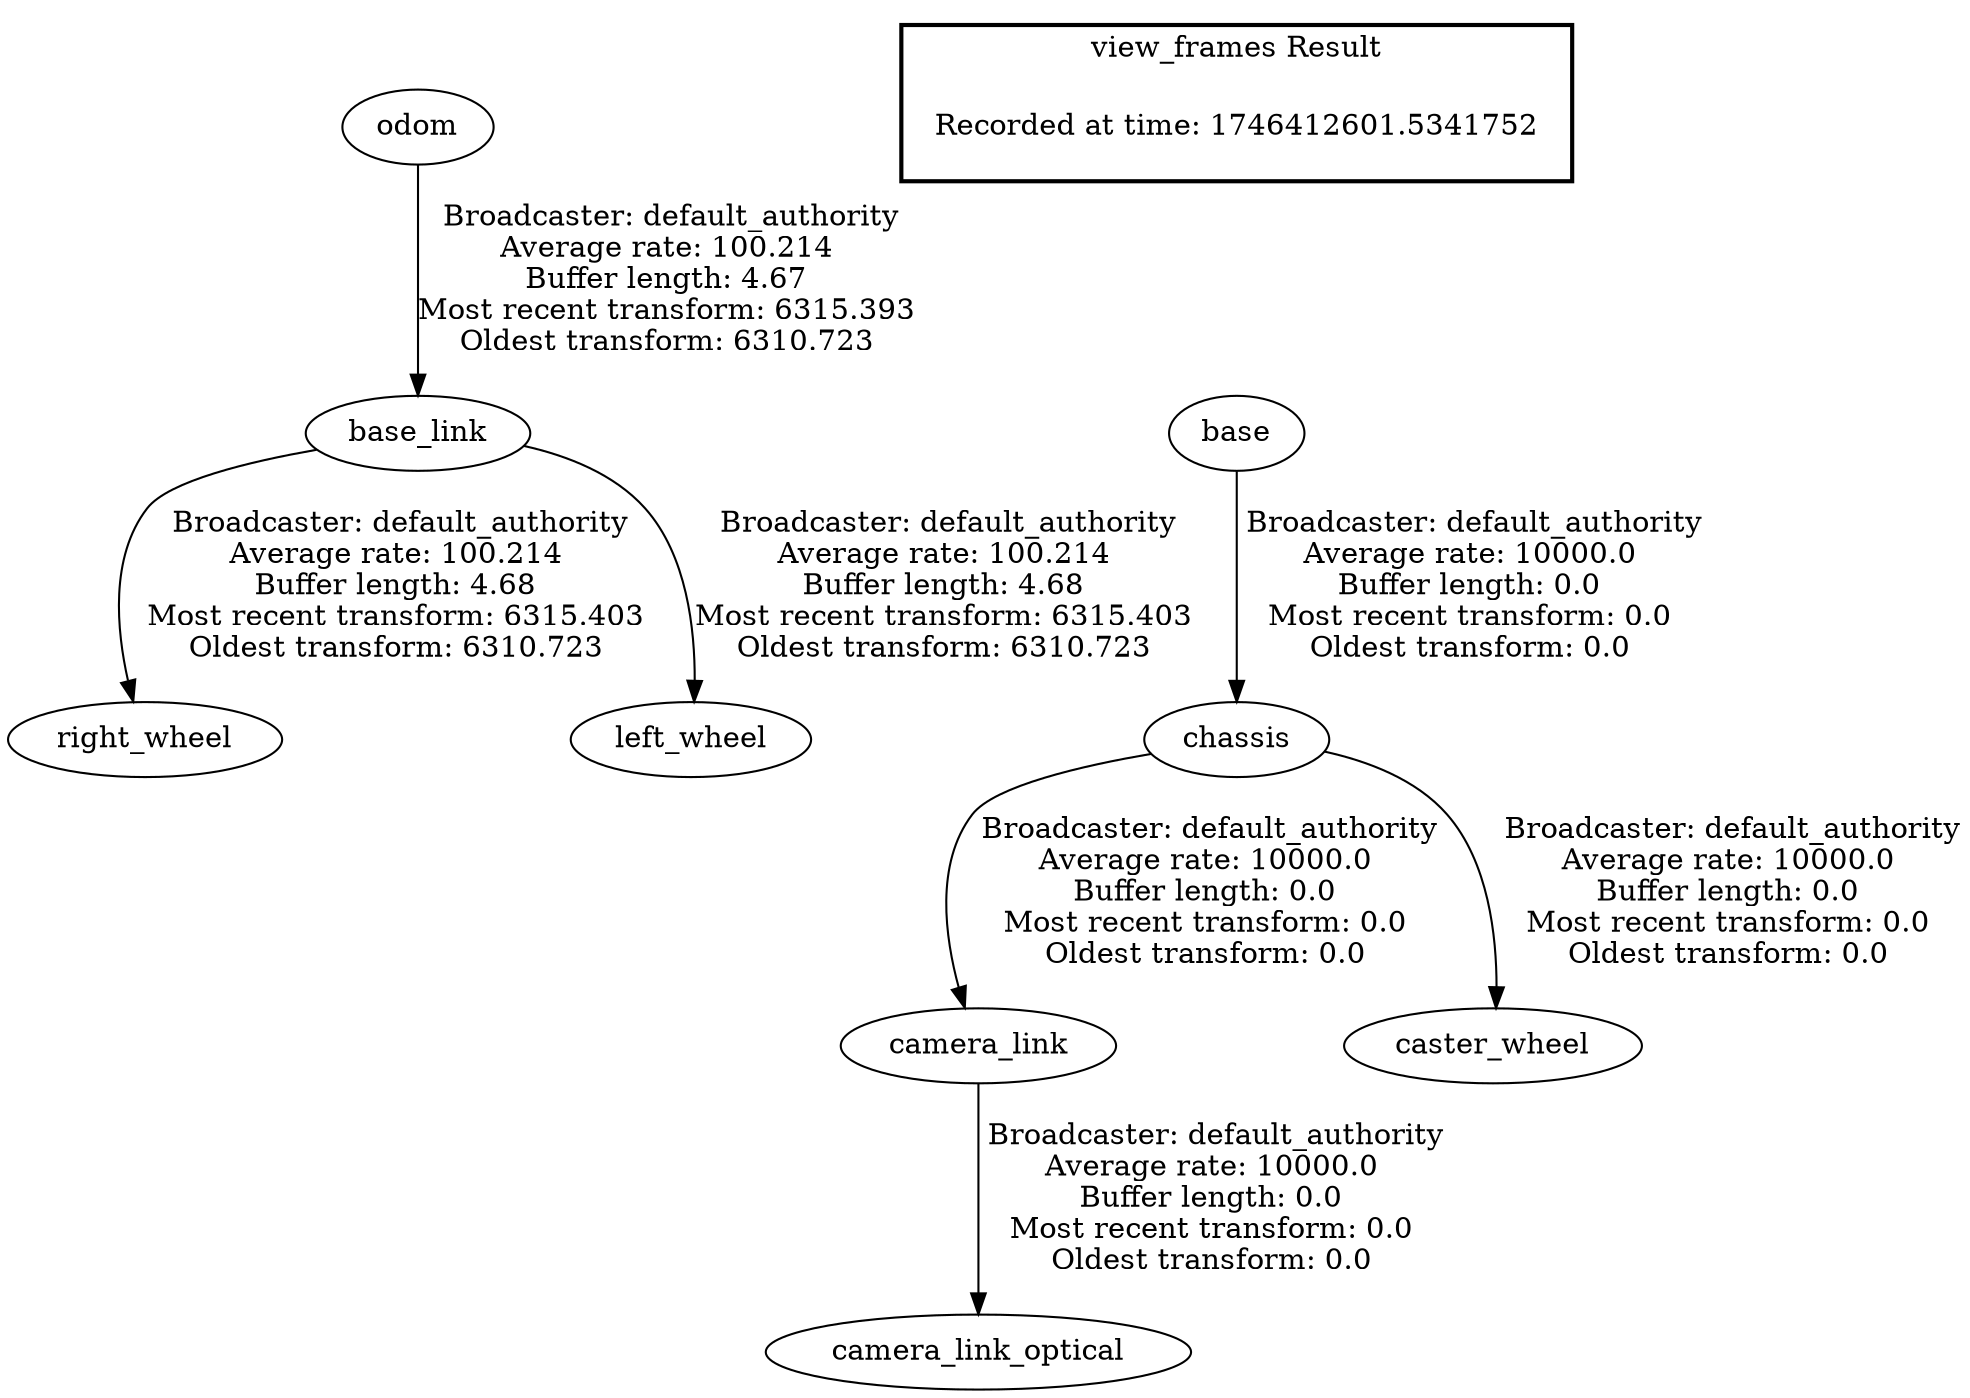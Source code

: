 digraph G {
"base_link" -> "right_wheel"[label=" Broadcaster: default_authority\nAverage rate: 100.214\nBuffer length: 4.68\nMost recent transform: 6315.403\nOldest transform: 6310.723\n"];
"odom" -> "base_link"[label=" Broadcaster: default_authority\nAverage rate: 100.214\nBuffer length: 4.67\nMost recent transform: 6315.393\nOldest transform: 6310.723\n"];
"chassis" -> "camera_link"[label=" Broadcaster: default_authority\nAverage rate: 10000.0\nBuffer length: 0.0\nMost recent transform: 0.0\nOldest transform: 0.0\n"];
"base" -> "chassis"[label=" Broadcaster: default_authority\nAverage rate: 10000.0\nBuffer length: 0.0\nMost recent transform: 0.0\nOldest transform: 0.0\n"];
"camera_link" -> "camera_link_optical"[label=" Broadcaster: default_authority\nAverage rate: 10000.0\nBuffer length: 0.0\nMost recent transform: 0.0\nOldest transform: 0.0\n"];
"chassis" -> "caster_wheel"[label=" Broadcaster: default_authority\nAverage rate: 10000.0\nBuffer length: 0.0\nMost recent transform: 0.0\nOldest transform: 0.0\n"];
"base_link" -> "left_wheel"[label=" Broadcaster: default_authority\nAverage rate: 100.214\nBuffer length: 4.68\nMost recent transform: 6315.403\nOldest transform: 6310.723\n"];
edge [style=invis];
 subgraph cluster_legend { style=bold; color=black; label ="view_frames Result";
"Recorded at time: 1746412601.5341752"[ shape=plaintext ] ;
}->"base";
}